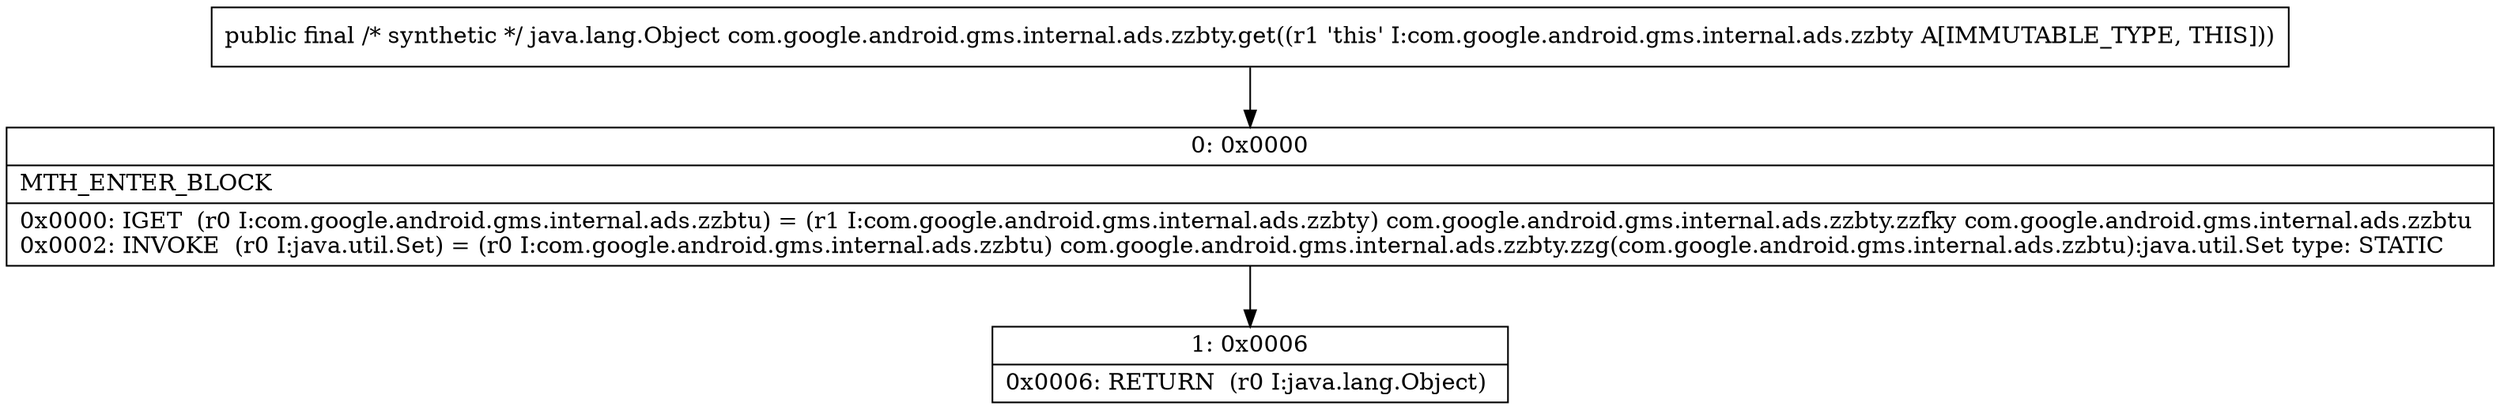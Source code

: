 digraph "CFG forcom.google.android.gms.internal.ads.zzbty.get()Ljava\/lang\/Object;" {
Node_0 [shape=record,label="{0\:\ 0x0000|MTH_ENTER_BLOCK\l|0x0000: IGET  (r0 I:com.google.android.gms.internal.ads.zzbtu) = (r1 I:com.google.android.gms.internal.ads.zzbty) com.google.android.gms.internal.ads.zzbty.zzfky com.google.android.gms.internal.ads.zzbtu \l0x0002: INVOKE  (r0 I:java.util.Set) = (r0 I:com.google.android.gms.internal.ads.zzbtu) com.google.android.gms.internal.ads.zzbty.zzg(com.google.android.gms.internal.ads.zzbtu):java.util.Set type: STATIC \l}"];
Node_1 [shape=record,label="{1\:\ 0x0006|0x0006: RETURN  (r0 I:java.lang.Object) \l}"];
MethodNode[shape=record,label="{public final \/* synthetic *\/ java.lang.Object com.google.android.gms.internal.ads.zzbty.get((r1 'this' I:com.google.android.gms.internal.ads.zzbty A[IMMUTABLE_TYPE, THIS])) }"];
MethodNode -> Node_0;
Node_0 -> Node_1;
}

